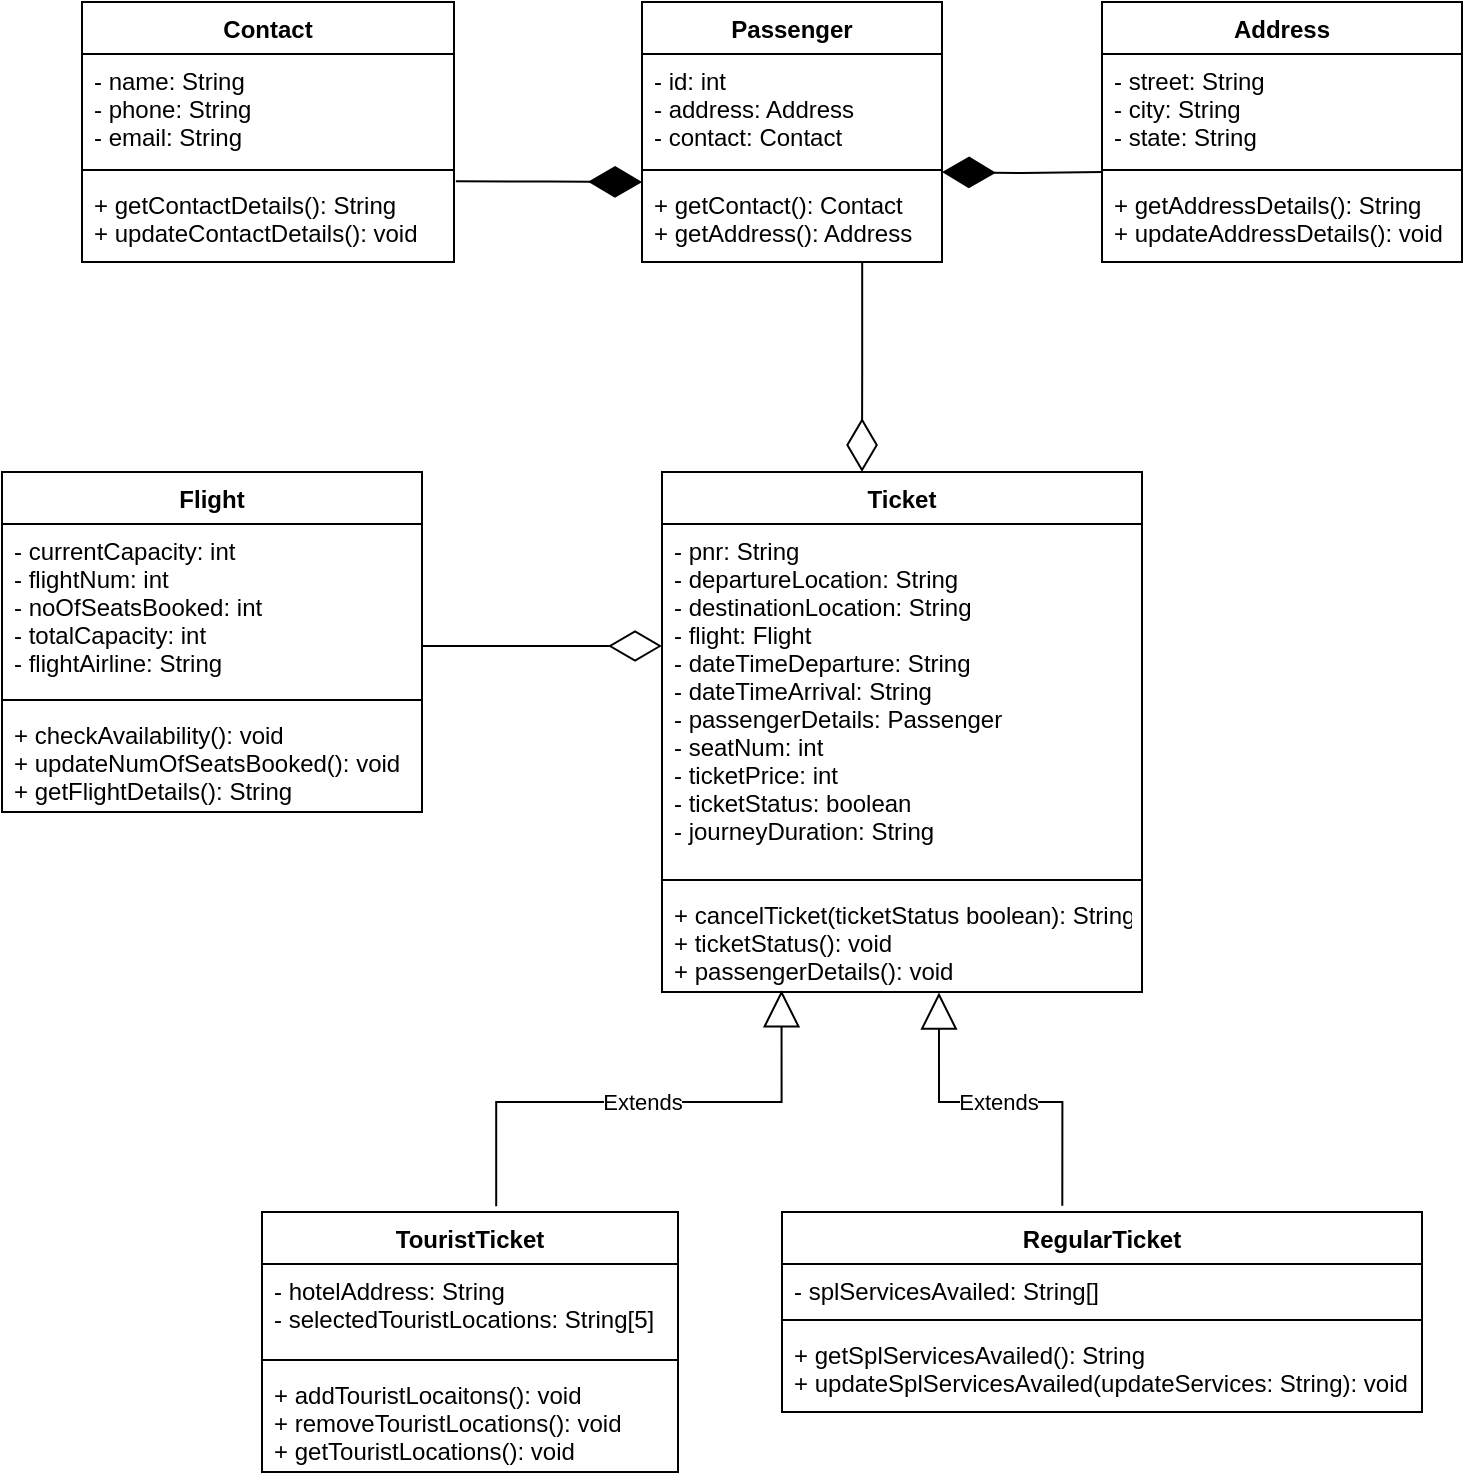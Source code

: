 <mxfile version="15.5.0" type="google"><diagram id="JvHe8lrz6v9KXVcp3SsF" name="Page-1"><mxGraphModel dx="1019" dy="456" grid="1" gridSize="10" guides="1" tooltips="1" connect="1" arrows="1" fold="1" page="1" pageScale="1" pageWidth="827" pageHeight="1169" math="0" shadow="0"><root><mxCell id="0"/><mxCell id="1" parent="0"/><mxCell id="Mraftl9JYhL7Rvmr2qx3-5" value="Ticket" style="swimlane;fontStyle=1;align=center;verticalAlign=top;childLayout=stackLayout;horizontal=1;startSize=26;horizontalStack=0;resizeParent=1;resizeParentMax=0;resizeLast=0;collapsible=1;marginBottom=0;hachureGap=4;pointerEvents=0;" parent="1" vertex="1"><mxGeometry x="380" y="300" width="240" height="260" as="geometry"/></mxCell><mxCell id="Mraftl9JYhL7Rvmr2qx3-6" value="- pnr: String&#10;- departureLocation: String&#10;- destinationLocation: String&#10;- flight: Flight&#10;- dateTimeDeparture: String&#10;- dateTimeArrival: String&#10;- passengerDetails: Passenger&#10;- seatNum: int&#10;- ticketPrice: int&#10;- ticketStatus: boolean&#10;- journeyDuration: String&#10;" style="text;strokeColor=none;fillColor=none;align=left;verticalAlign=top;spacingLeft=4;spacingRight=4;overflow=hidden;rotatable=0;points=[[0,0.5],[1,0.5]];portConstraint=eastwest;" parent="Mraftl9JYhL7Rvmr2qx3-5" vertex="1"><mxGeometry y="26" width="240" height="174" as="geometry"/></mxCell><mxCell id="Mraftl9JYhL7Rvmr2qx3-7" value="" style="line;strokeWidth=1;fillColor=none;align=left;verticalAlign=middle;spacingTop=-1;spacingLeft=3;spacingRight=3;rotatable=0;labelPosition=right;points=[];portConstraint=eastwest;" parent="Mraftl9JYhL7Rvmr2qx3-5" vertex="1"><mxGeometry y="200" width="240" height="8" as="geometry"/></mxCell><mxCell id="Mraftl9JYhL7Rvmr2qx3-8" value="+ cancelTicket(ticketStatus boolean): String&#10;+ ticketStatus(): void&#10;+ passengerDetails(): void" style="text;strokeColor=none;fillColor=none;align=left;verticalAlign=top;spacingLeft=4;spacingRight=4;overflow=hidden;rotatable=0;points=[[0,0.5],[1,0.5]];portConstraint=eastwest;" parent="Mraftl9JYhL7Rvmr2qx3-5" vertex="1"><mxGeometry y="208" width="240" height="52" as="geometry"/></mxCell><mxCell id="Mraftl9JYhL7Rvmr2qx3-9" value="RegularTicket" style="swimlane;fontStyle=1;align=center;verticalAlign=top;childLayout=stackLayout;horizontal=1;startSize=26;horizontalStack=0;resizeParent=1;resizeParentMax=0;resizeLast=0;collapsible=1;marginBottom=0;hachureGap=4;pointerEvents=0;" parent="1" vertex="1"><mxGeometry x="440" y="670" width="320" height="100" as="geometry"/></mxCell><mxCell id="Mraftl9JYhL7Rvmr2qx3-10" value="- splServicesAvailed: String[]" style="text;strokeColor=none;fillColor=none;align=left;verticalAlign=top;spacingLeft=4;spacingRight=4;overflow=hidden;rotatable=0;points=[[0,0.5],[1,0.5]];portConstraint=eastwest;" parent="Mraftl9JYhL7Rvmr2qx3-9" vertex="1"><mxGeometry y="26" width="320" height="24" as="geometry"/></mxCell><mxCell id="Mraftl9JYhL7Rvmr2qx3-11" value="" style="line;strokeWidth=1;fillColor=none;align=left;verticalAlign=middle;spacingTop=-1;spacingLeft=3;spacingRight=3;rotatable=0;labelPosition=right;points=[];portConstraint=eastwest;" parent="Mraftl9JYhL7Rvmr2qx3-9" vertex="1"><mxGeometry y="50" width="320" height="8" as="geometry"/></mxCell><mxCell id="Mraftl9JYhL7Rvmr2qx3-12" value="+ getSplServicesAvailed(): String&#10;+ updateSplServicesAvailed(updateServices: String): void" style="text;strokeColor=none;fillColor=none;align=left;verticalAlign=top;spacingLeft=4;spacingRight=4;overflow=hidden;rotatable=0;points=[[0,0.5],[1,0.5]];portConstraint=eastwest;" parent="Mraftl9JYhL7Rvmr2qx3-9" vertex="1"><mxGeometry y="58" width="320" height="42" as="geometry"/></mxCell><mxCell id="Mraftl9JYhL7Rvmr2qx3-13" value="TouristTicket" style="swimlane;fontStyle=1;align=center;verticalAlign=top;childLayout=stackLayout;horizontal=1;startSize=26;horizontalStack=0;resizeParent=1;resizeParentMax=0;resizeLast=0;collapsible=1;marginBottom=0;hachureGap=4;pointerEvents=0;" parent="1" vertex="1"><mxGeometry x="180" y="670" width="208" height="130" as="geometry"/></mxCell><mxCell id="Mraftl9JYhL7Rvmr2qx3-14" value="- hotelAddress: String&#10;- selectedTouristLocations: String[5]" style="text;strokeColor=none;fillColor=none;align=left;verticalAlign=top;spacingLeft=4;spacingRight=4;overflow=hidden;rotatable=0;points=[[0,0.5],[1,0.5]];portConstraint=eastwest;" parent="Mraftl9JYhL7Rvmr2qx3-13" vertex="1"><mxGeometry y="26" width="208" height="44" as="geometry"/></mxCell><mxCell id="Mraftl9JYhL7Rvmr2qx3-15" value="" style="line;strokeWidth=1;fillColor=none;align=left;verticalAlign=middle;spacingTop=-1;spacingLeft=3;spacingRight=3;rotatable=0;labelPosition=right;points=[];portConstraint=eastwest;" parent="Mraftl9JYhL7Rvmr2qx3-13" vertex="1"><mxGeometry y="70" width="208" height="8" as="geometry"/></mxCell><mxCell id="Mraftl9JYhL7Rvmr2qx3-16" value="+ addTouristLocaitons(): void&#10;+ removeTouristLocations(): void&#10;+ getTouristLocations(): void" style="text;strokeColor=none;fillColor=none;align=left;verticalAlign=top;spacingLeft=4;spacingRight=4;overflow=hidden;rotatable=0;points=[[0,0.5],[1,0.5]];portConstraint=eastwest;" parent="Mraftl9JYhL7Rvmr2qx3-13" vertex="1"><mxGeometry y="78" width="208" height="52" as="geometry"/></mxCell><mxCell id="Mraftl9JYhL7Rvmr2qx3-17" value="Address" style="swimlane;fontStyle=1;align=center;verticalAlign=top;childLayout=stackLayout;horizontal=1;startSize=26;horizontalStack=0;resizeParent=1;resizeParentMax=0;resizeLast=0;collapsible=1;marginBottom=0;hachureGap=4;pointerEvents=0;" parent="1" vertex="1"><mxGeometry x="600" y="65" width="180" height="130" as="geometry"/></mxCell><mxCell id="Mraftl9JYhL7Rvmr2qx3-18" value="- street: String&#10;- city: String&#10;- state: String" style="text;strokeColor=none;fillColor=none;align=left;verticalAlign=top;spacingLeft=4;spacingRight=4;overflow=hidden;rotatable=0;points=[[0,0.5],[1,0.5]];portConstraint=eastwest;" parent="Mraftl9JYhL7Rvmr2qx3-17" vertex="1"><mxGeometry y="26" width="180" height="54" as="geometry"/></mxCell><mxCell id="Mraftl9JYhL7Rvmr2qx3-19" value="" style="line;strokeWidth=1;fillColor=none;align=left;verticalAlign=middle;spacingTop=-1;spacingLeft=3;spacingRight=3;rotatable=0;labelPosition=right;points=[];portConstraint=eastwest;" parent="Mraftl9JYhL7Rvmr2qx3-17" vertex="1"><mxGeometry y="80" width="180" height="8" as="geometry"/></mxCell><mxCell id="Mraftl9JYhL7Rvmr2qx3-20" value="+ getAddressDetails(): String&#10;+ updateAddressDetails(): void" style="text;strokeColor=none;fillColor=none;align=left;verticalAlign=top;spacingLeft=4;spacingRight=4;overflow=hidden;rotatable=0;points=[[0,0.5],[1,0.5]];portConstraint=eastwest;" parent="Mraftl9JYhL7Rvmr2qx3-17" vertex="1"><mxGeometry y="88" width="180" height="42" as="geometry"/></mxCell><mxCell id="Mraftl9JYhL7Rvmr2qx3-21" value="Contact" style="swimlane;fontStyle=1;align=center;verticalAlign=top;childLayout=stackLayout;horizontal=1;startSize=26;horizontalStack=0;resizeParent=1;resizeParentMax=0;resizeLast=0;collapsible=1;marginBottom=0;hachureGap=4;pointerEvents=0;" parent="1" vertex="1"><mxGeometry x="90" y="65" width="186" height="130" as="geometry"/></mxCell><mxCell id="Mraftl9JYhL7Rvmr2qx3-22" value="- name: String&#10;- phone: String&#10;- email: String" style="text;strokeColor=none;fillColor=none;align=left;verticalAlign=top;spacingLeft=4;spacingRight=4;overflow=hidden;rotatable=0;points=[[0,0.5],[1,0.5]];portConstraint=eastwest;" parent="Mraftl9JYhL7Rvmr2qx3-21" vertex="1"><mxGeometry y="26" width="186" height="54" as="geometry"/></mxCell><mxCell id="Mraftl9JYhL7Rvmr2qx3-23" value="" style="line;strokeWidth=1;fillColor=none;align=left;verticalAlign=middle;spacingTop=-1;spacingLeft=3;spacingRight=3;rotatable=0;labelPosition=right;points=[];portConstraint=eastwest;" parent="Mraftl9JYhL7Rvmr2qx3-21" vertex="1"><mxGeometry y="80" width="186" height="8" as="geometry"/></mxCell><mxCell id="Mraftl9JYhL7Rvmr2qx3-24" value="+ getContactDetails(): String&#10;+ updateContactDetails(): void" style="text;strokeColor=none;fillColor=none;align=left;verticalAlign=top;spacingLeft=4;spacingRight=4;overflow=hidden;rotatable=0;points=[[0,0.5],[1,0.5]];portConstraint=eastwest;" parent="Mraftl9JYhL7Rvmr2qx3-21" vertex="1"><mxGeometry y="88" width="186" height="42" as="geometry"/></mxCell><mxCell id="Mraftl9JYhL7Rvmr2qx3-25" value="Passenger" style="swimlane;fontStyle=1;align=center;verticalAlign=top;childLayout=stackLayout;horizontal=1;startSize=26;horizontalStack=0;resizeParent=1;resizeParentMax=0;resizeLast=0;collapsible=1;marginBottom=0;hachureGap=4;pointerEvents=0;" parent="1" vertex="1"><mxGeometry x="370" y="65" width="150" height="130" as="geometry"/></mxCell><mxCell id="Mraftl9JYhL7Rvmr2qx3-26" value="- id: int&#10;- address: Address&#10;- contact: Contact" style="text;strokeColor=none;fillColor=none;align=left;verticalAlign=top;spacingLeft=4;spacingRight=4;overflow=hidden;rotatable=0;points=[[0,0.5],[1,0.5]];portConstraint=eastwest;" parent="Mraftl9JYhL7Rvmr2qx3-25" vertex="1"><mxGeometry y="26" width="150" height="54" as="geometry"/></mxCell><mxCell id="Mraftl9JYhL7Rvmr2qx3-27" value="" style="line;strokeWidth=1;fillColor=none;align=left;verticalAlign=middle;spacingTop=-1;spacingLeft=3;spacingRight=3;rotatable=0;labelPosition=right;points=[];portConstraint=eastwest;" parent="Mraftl9JYhL7Rvmr2qx3-25" vertex="1"><mxGeometry y="80" width="150" height="8" as="geometry"/></mxCell><mxCell id="Mraftl9JYhL7Rvmr2qx3-28" value="+ getContact(): Contact&#10;+ getAddress(): Address" style="text;strokeColor=none;fillColor=none;align=left;verticalAlign=top;spacingLeft=4;spacingRight=4;overflow=hidden;rotatable=0;points=[[0,0.5],[1,0.5]];portConstraint=eastwest;" parent="Mraftl9JYhL7Rvmr2qx3-25" vertex="1"><mxGeometry y="88" width="150" height="42" as="geometry"/></mxCell><mxCell id="Mraftl9JYhL7Rvmr2qx3-29" value="Flight" style="swimlane;fontStyle=1;align=center;verticalAlign=top;childLayout=stackLayout;horizontal=1;startSize=26;horizontalStack=0;resizeParent=1;resizeParentMax=0;resizeLast=0;collapsible=1;marginBottom=0;hachureGap=4;pointerEvents=0;" parent="1" vertex="1"><mxGeometry x="50" y="300" width="210" height="170" as="geometry"/></mxCell><mxCell id="Mraftl9JYhL7Rvmr2qx3-30" value="- currentCapacity: int&#10;- flightNum: int&#10;- noOfSeatsBooked: int&#10;- totalCapacity: int&#10;- flightAirline: String" style="text;strokeColor=none;fillColor=none;align=left;verticalAlign=top;spacingLeft=4;spacingRight=4;overflow=hidden;rotatable=0;points=[[0,0.5],[1,0.5]];portConstraint=eastwest;" parent="Mraftl9JYhL7Rvmr2qx3-29" vertex="1"><mxGeometry y="26" width="210" height="84" as="geometry"/></mxCell><mxCell id="Mraftl9JYhL7Rvmr2qx3-31" value="" style="line;strokeWidth=1;fillColor=none;align=left;verticalAlign=middle;spacingTop=-1;spacingLeft=3;spacingRight=3;rotatable=0;labelPosition=right;points=[];portConstraint=eastwest;" parent="Mraftl9JYhL7Rvmr2qx3-29" vertex="1"><mxGeometry y="110" width="210" height="8" as="geometry"/></mxCell><mxCell id="Mraftl9JYhL7Rvmr2qx3-32" value="+ checkAvailability(): void&#10;+ updateNumOfSeatsBooked(): void&#10;+ getFlightDetails(): String" style="text;strokeColor=none;fillColor=none;align=left;verticalAlign=top;spacingLeft=4;spacingRight=4;overflow=hidden;rotatable=0;points=[[0,0.5],[1,0.5]];portConstraint=eastwest;" parent="Mraftl9JYhL7Rvmr2qx3-29" vertex="1"><mxGeometry y="118" width="210" height="52" as="geometry"/></mxCell><mxCell id="X2yHKL-ydDs7MtU4k3Q0-3" value="Extends" style="endArrow=block;endSize=16;endFill=0;html=1;rounded=0;edgeStyle=orthogonalEdgeStyle;exitX=0.563;exitY=-0.022;exitDx=0;exitDy=0;exitPerimeter=0;entryX=0.249;entryY=0.983;entryDx=0;entryDy=0;entryPerimeter=0;" parent="1" source="Mraftl9JYhL7Rvmr2qx3-13" target="Mraftl9JYhL7Rvmr2qx3-8" edge="1"><mxGeometry width="160" relative="1" as="geometry"><mxPoint x="310" y="600" as="sourcePoint"/><mxPoint x="350" y="540" as="targetPoint"/></mxGeometry></mxCell><mxCell id="X2yHKL-ydDs7MtU4k3Q0-4" value="Extends" style="endArrow=block;endSize=16;endFill=0;html=1;rounded=0;edgeStyle=orthogonalEdgeStyle;exitX=0.438;exitY=-0.031;exitDx=0;exitDy=0;exitPerimeter=0;entryX=0.577;entryY=1.005;entryDx=0;entryDy=0;entryPerimeter=0;" parent="1" source="Mraftl9JYhL7Rvmr2qx3-9" target="Mraftl9JYhL7Rvmr2qx3-8" edge="1"><mxGeometry width="160" relative="1" as="geometry"><mxPoint x="502" y="570" as="sourcePoint"/><mxPoint x="662" y="570" as="targetPoint"/></mxGeometry></mxCell><mxCell id="X2yHKL-ydDs7MtU4k3Q0-6" value="" style="endArrow=diamondThin;endFill=0;endSize=24;html=1;rounded=0;edgeStyle=orthogonalEdgeStyle;" parent="1" edge="1"><mxGeometry width="160" relative="1" as="geometry"><mxPoint x="260" y="387" as="sourcePoint"/><mxPoint x="380" y="387" as="targetPoint"/></mxGeometry></mxCell><mxCell id="X2yHKL-ydDs7MtU4k3Q0-7" value="" style="endArrow=diamondThin;endFill=0;endSize=24;html=1;rounded=0;edgeStyle=orthogonalEdgeStyle;exitX=0.734;exitY=1.002;exitDx=0;exitDy=0;exitPerimeter=0;" parent="1" source="Mraftl9JYhL7Rvmr2qx3-28" edge="1"><mxGeometry width="160" relative="1" as="geometry"><mxPoint x="570" y="250" as="sourcePoint"/><mxPoint x="480" y="300" as="targetPoint"/></mxGeometry></mxCell><mxCell id="X2yHKL-ydDs7MtU4k3Q0-9" value="" style="endArrow=diamondThin;endFill=1;endSize=24;html=1;rounded=0;edgeStyle=orthogonalEdgeStyle;entryX=1;entryY=0.625;entryDx=0;entryDy=0;entryPerimeter=0;" parent="1" target="Mraftl9JYhL7Rvmr2qx3-27" edge="1"><mxGeometry width="160" relative="1" as="geometry"><mxPoint x="600" y="150" as="sourcePoint"/><mxPoint x="530" y="150" as="targetPoint"/></mxGeometry></mxCell><mxCell id="X2yHKL-ydDs7MtU4k3Q0-10" value="" style="endArrow=diamondThin;endFill=1;endSize=24;html=1;rounded=0;edgeStyle=orthogonalEdgeStyle;exitX=1.005;exitY=0.04;exitDx=0;exitDy=0;exitPerimeter=0;entryX=0;entryY=0.048;entryDx=0;entryDy=0;entryPerimeter=0;" parent="1" source="Mraftl9JYhL7Rvmr2qx3-24" target="Mraftl9JYhL7Rvmr2qx3-28" edge="1"><mxGeometry width="160" relative="1" as="geometry"><mxPoint x="330" y="240" as="sourcePoint"/><mxPoint x="300" y="155" as="targetPoint"/></mxGeometry></mxCell></root></mxGraphModel></diagram></mxfile>